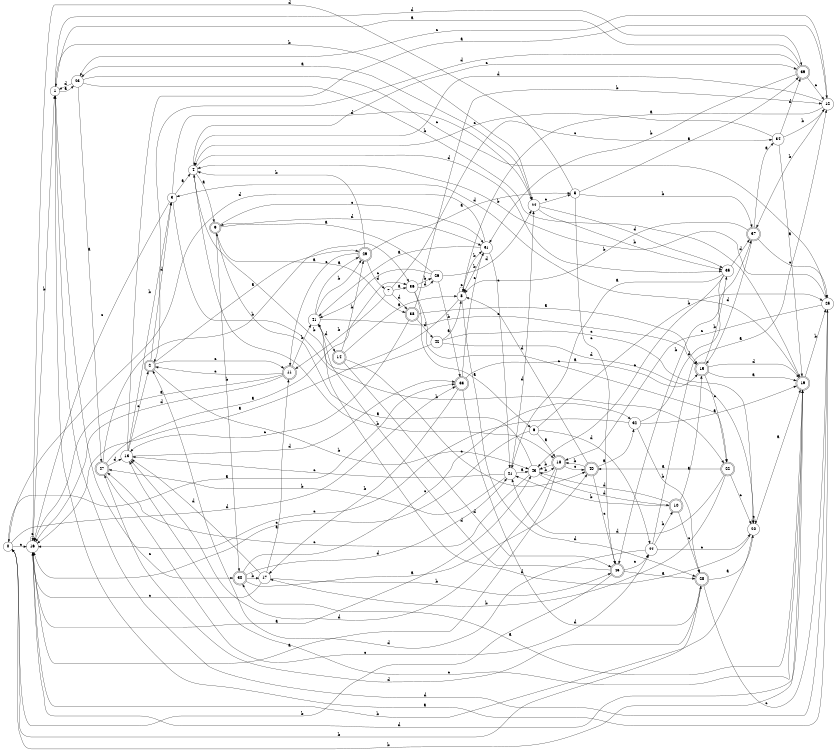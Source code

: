 digraph n37_8 {
__start0 [label="" shape="none"];

rankdir=LR;
size="8,5";

s0 [style="filled", color="black", fillcolor="white" shape="circle", label="0"];
s1 [style="filled", color="black", fillcolor="white" shape="circle", label="1"];
s2 [style="rounded,filled", color="black", fillcolor="white" shape="doublecircle", label="2"];
s3 [style="filled", color="black", fillcolor="white" shape="circle", label="3"];
s4 [style="filled", color="black", fillcolor="white" shape="circle", label="4"];
s5 [style="filled", color="black", fillcolor="white" shape="circle", label="5"];
s6 [style="filled", color="black", fillcolor="white" shape="circle", label="6"];
s7 [style="filled", color="black", fillcolor="white" shape="circle", label="7"];
s8 [style="filled", color="black", fillcolor="white" shape="circle", label="8"];
s9 [style="rounded,filled", color="black", fillcolor="white" shape="doublecircle", label="9"];
s10 [style="rounded,filled", color="black", fillcolor="white" shape="doublecircle", label="10"];
s11 [style="rounded,filled", color="black", fillcolor="white" shape="doublecircle", label="11"];
s12 [style="filled", color="black", fillcolor="white" shape="circle", label="12"];
s13 [style="filled", color="black", fillcolor="white" shape="circle", label="13"];
s14 [style="rounded,filled", color="black", fillcolor="white" shape="doublecircle", label="14"];
s15 [style="rounded,filled", color="black", fillcolor="white" shape="doublecircle", label="15"];
s16 [style="filled", color="black", fillcolor="white" shape="circle", label="16"];
s17 [style="filled", color="black", fillcolor="white" shape="circle", label="17"];
s18 [style="rounded,filled", color="black", fillcolor="white" shape="doublecircle", label="18"];
s19 [style="rounded,filled", color="black", fillcolor="white" shape="doublecircle", label="19"];
s20 [style="filled", color="black", fillcolor="white" shape="circle", label="20"];
s21 [style="filled", color="black", fillcolor="white" shape="circle", label="21"];
s22 [style="rounded,filled", color="black", fillcolor="white" shape="doublecircle", label="22"];
s23 [style="filled", color="black", fillcolor="white" shape="circle", label="23"];
s24 [style="filled", color="black", fillcolor="white" shape="circle", label="24"];
s25 [style="filled", color="black", fillcolor="white" shape="circle", label="25"];
s26 [style="filled", color="black", fillcolor="white" shape="circle", label="26"];
s27 [style="rounded,filled", color="black", fillcolor="white" shape="doublecircle", label="27"];
s28 [style="rounded,filled", color="black", fillcolor="white" shape="doublecircle", label="28"];
s29 [style="rounded,filled", color="black", fillcolor="white" shape="doublecircle", label="29"];
s30 [style="rounded,filled", color="black", fillcolor="white" shape="doublecircle", label="30"];
s31 [style="filled", color="black", fillcolor="white" shape="circle", label="31"];
s32 [style="filled", color="black", fillcolor="white" shape="circle", label="32"];
s33 [style="rounded,filled", color="black", fillcolor="white" shape="doublecircle", label="33"];
s34 [style="filled", color="black", fillcolor="white" shape="circle", label="34"];
s35 [style="filled", color="black", fillcolor="white" shape="circle", label="35"];
s36 [style="filled", color="black", fillcolor="white" shape="circle", label="36"];
s37 [style="rounded,filled", color="black", fillcolor="white" shape="doublecircle", label="37"];
s38 [style="rounded,filled", color="black", fillcolor="white" shape="doublecircle", label="38"];
s39 [style="rounded,filled", color="black", fillcolor="white" shape="doublecircle", label="39"];
s40 [style="rounded,filled", color="black", fillcolor="white" shape="doublecircle", label="40"];
s41 [style="filled", color="black", fillcolor="white" shape="circle", label="41"];
s42 [style="filled", color="black", fillcolor="white" shape="circle", label="42"];
s43 [style="filled", color="black", fillcolor="white" shape="circle", label="43"];
s44 [style="filled", color="black", fillcolor="white" shape="circle", label="44"];
s45 [style="rounded,filled", color="black", fillcolor="white" shape="doublecircle", label="45"];
s0 -> s33 [label="a"];
s0 -> s19 [label="b"];
s0 -> s16 [label="c"];
s0 -> s33 [label="d"];
s1 -> s23 [label="a"];
s1 -> s24 [label="b"];
s1 -> s30 [label="c"];
s1 -> s39 [label="d"];
s2 -> s29 [label="a"];
s2 -> s43 [label="b"];
s2 -> s11 [label="c"];
s2 -> s3 [label="d"];
s3 -> s4 [label="a"];
s3 -> s22 [label="b"];
s3 -> s16 [label="c"];
s3 -> s24 [label="d"];
s4 -> s9 [label="a"];
s4 -> s18 [label="b"];
s4 -> s39 [label="c"];
s4 -> s35 [label="d"];
s5 -> s39 [label="a"];
s5 -> s37 [label="b"];
s5 -> s45 [label="c"];
s5 -> s16 [label="d"];
s6 -> s18 [label="a"];
s6 -> s25 [label="b"];
s6 -> s16 [label="c"];
s6 -> s44 [label="d"];
s7 -> s36 [label="a"];
s7 -> s11 [label="b"];
s7 -> s34 [label="c"];
s7 -> s38 [label="d"];
s8 -> s16 [label="a"];
s8 -> s31 [label="b"];
s8 -> s8 [label="c"];
s8 -> s28 [label="d"];
s9 -> s38 [label="a"];
s9 -> s30 [label="b"];
s9 -> s31 [label="c"];
s9 -> s31 [label="d"];
s10 -> s15 [label="a"];
s10 -> s21 [label="b"];
s10 -> s28 [label="c"];
s10 -> s43 [label="d"];
s11 -> s16 [label="a"];
s11 -> s41 [label="b"];
s11 -> s2 [label="c"];
s11 -> s16 [label="d"];
s12 -> s8 [label="a"];
s12 -> s37 [label="b"];
s12 -> s23 [label="c"];
s12 -> s4 [label="d"];
s13 -> s12 [label="a"];
s13 -> s3 [label="b"];
s13 -> s2 [label="c"];
s13 -> s33 [label="d"];
s14 -> s8 [label="a"];
s14 -> s29 [label="b"];
s14 -> s40 [label="c"];
s14 -> s45 [label="d"];
s15 -> s19 [label="a"];
s15 -> s35 [label="b"];
s15 -> s22 [label="c"];
s15 -> s19 [label="d"];
s16 -> s43 [label="a"];
s16 -> s1 [label="b"];
s16 -> s16 [label="c"];
s16 -> s19 [label="d"];
s17 -> s11 [label="a"];
s17 -> s45 [label="b"];
s17 -> s16 [label="c"];
s17 -> s13 [label="d"];
s18 -> s16 [label="a"];
s18 -> s43 [label="b"];
s18 -> s40 [label="c"];
s18 -> s13 [label="d"];
s19 -> s30 [label="a"];
s19 -> s25 [label="b"];
s19 -> s13 [label="c"];
s19 -> s3 [label="d"];
s20 -> s19 [label="a"];
s20 -> s16 [label="b"];
s20 -> s20 [label="c"];
s20 -> s41 [label="d"];
s21 -> s43 [label="a"];
s21 -> s27 [label="b"];
s21 -> s13 [label="c"];
s21 -> s24 [label="d"];
s22 -> s40 [label="a"];
s22 -> s17 [label="b"];
s22 -> s20 [label="c"];
s22 -> s21 [label="d"];
s23 -> s27 [label="a"];
s23 -> s19 [label="b"];
s23 -> s25 [label="c"];
s23 -> s1 [label="d"];
s24 -> s23 [label="a"];
s24 -> s35 [label="b"];
s24 -> s5 [label="c"];
s24 -> s35 [label="d"];
s25 -> s1 [label="a"];
s25 -> s4 [label="b"];
s25 -> s18 [label="c"];
s25 -> s1 [label="d"];
s26 -> s9 [label="a"];
s26 -> s33 [label="b"];
s26 -> s41 [label="c"];
s26 -> s24 [label="d"];
s27 -> s36 [label="a"];
s27 -> s36 [label="b"];
s27 -> s44 [label="c"];
s27 -> s13 [label="d"];
s28 -> s20 [label="a"];
s28 -> s0 [label="b"];
s28 -> s25 [label="c"];
s28 -> s27 [label="d"];
s29 -> s5 [label="a"];
s29 -> s4 [label="b"];
s29 -> s11 [label="c"];
s29 -> s7 [label="d"];
s30 -> s40 [label="a"];
s30 -> s17 [label="b"];
s30 -> s32 [label="c"];
s30 -> s21 [label="d"];
s31 -> s41 [label="a"];
s31 -> s8 [label="b"];
s31 -> s21 [label="c"];
s31 -> s0 [label="d"];
s32 -> s19 [label="a"];
s32 -> s28 [label="b"];
s32 -> s16 [label="c"];
s32 -> s37 [label="d"];
s33 -> s15 [label="a"];
s33 -> s17 [label="b"];
s33 -> s31 [label="c"];
s33 -> s28 [label="d"];
s34 -> s19 [label="a"];
s34 -> s12 [label="b"];
s34 -> s4 [label="c"];
s34 -> s39 [label="d"];
s35 -> s21 [label="a"];
s35 -> s45 [label="b"];
s35 -> s43 [label="c"];
s35 -> s37 [label="d"];
s36 -> s6 [label="a"];
s36 -> s26 [label="b"];
s36 -> s22 [label="c"];
s36 -> s26 [label="d"];
s37 -> s34 [label="a"];
s37 -> s8 [label="b"];
s37 -> s25 [label="c"];
s37 -> s15 [label="d"];
s38 -> s15 [label="a"];
s38 -> s12 [label="b"];
s38 -> s13 [label="c"];
s38 -> s42 [label="d"];
s39 -> s1 [label="a"];
s39 -> s31 [label="b"];
s39 -> s12 [label="c"];
s39 -> s2 [label="d"];
s40 -> s32 [label="a"];
s40 -> s18 [label="b"];
s40 -> s45 [label="c"];
s40 -> s8 [label="d"];
s41 -> s29 [label="a"];
s41 -> s29 [label="b"];
s41 -> s15 [label="c"];
s41 -> s14 [label="d"];
s42 -> s8 [label="a"];
s42 -> s4 [label="b"];
s42 -> s20 [label="c"];
s42 -> s20 [label="d"];
s43 -> s9 [label="a"];
s43 -> s18 [label="b"];
s43 -> s27 [label="c"];
s43 -> s10 [label="d"];
s44 -> s12 [label="a"];
s44 -> s10 [label="b"];
s44 -> s20 [label="c"];
s44 -> s2 [label="d"];
s45 -> s28 [label="a"];
s45 -> s0 [label="b"];
s45 -> s44 [label="c"];
s45 -> s41 [label="d"];

}